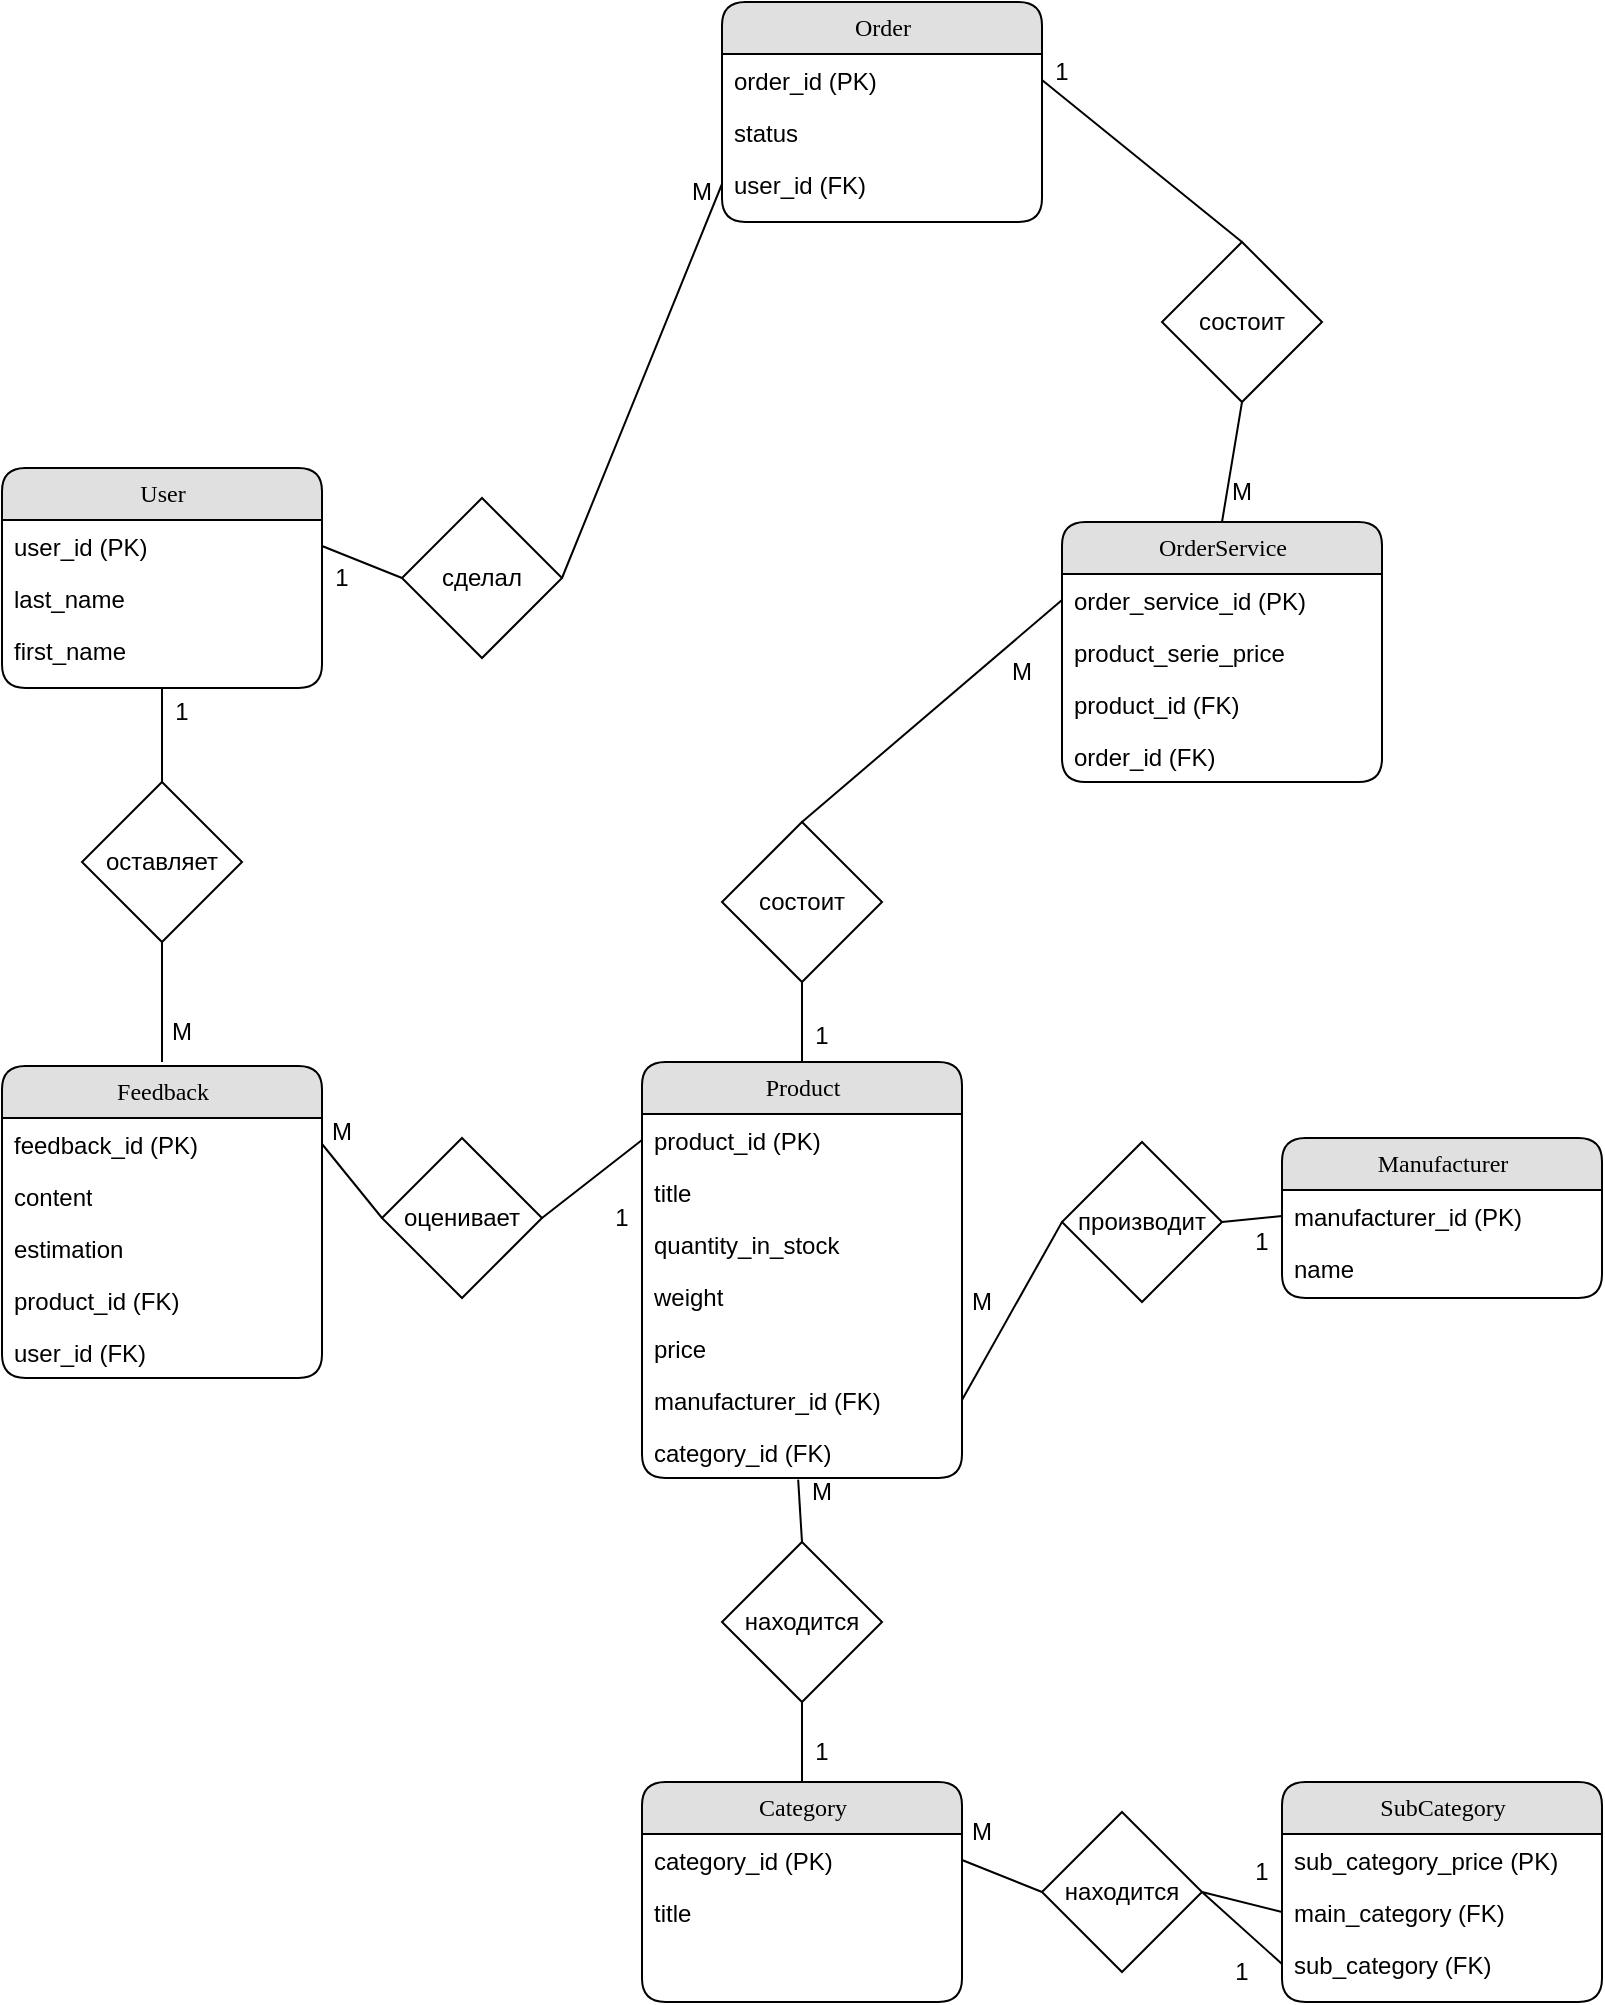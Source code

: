 <mxfile version="24.7.8">
  <diagram name="Page-1" id="b520641d-4fe3-3701-9064-5fc419738815">
    <mxGraphModel dx="1050" dy="1471" grid="1" gridSize="10" guides="1" tooltips="1" connect="1" arrows="1" fold="1" page="1" pageScale="1" pageWidth="1100" pageHeight="850" background="none" math="0" shadow="0">
      <root>
        <mxCell id="0" />
        <mxCell id="1" parent="0" />
        <mxCell id="21ea969265ad0168-6" value="User" style="swimlane;html=1;fontStyle=0;childLayout=stackLayout;horizontal=1;startSize=26;fillColor=#e0e0e0;horizontalStack=0;resizeParent=1;resizeLast=0;collapsible=1;marginBottom=0;swimlaneFillColor=#ffffff;align=center;rounded=1;shadow=0;comic=0;labelBackgroundColor=none;strokeWidth=1;fontFamily=Verdana;fontSize=12" parent="1" vertex="1">
          <mxGeometry x="240" y="23" width="160" height="110" as="geometry" />
        </mxCell>
        <mxCell id="21ea969265ad0168-7" value="user_id (PK)" style="text;html=1;strokeColor=none;fillColor=none;spacingLeft=4;spacingRight=4;whiteSpace=wrap;overflow=hidden;rotatable=0;points=[[0,0.5],[1,0.5]];portConstraint=eastwest;" parent="21ea969265ad0168-6" vertex="1">
          <mxGeometry y="26" width="160" height="26" as="geometry" />
        </mxCell>
        <mxCell id="21ea969265ad0168-8" value="last_name" style="text;html=1;strokeColor=none;fillColor=none;spacingLeft=4;spacingRight=4;whiteSpace=wrap;overflow=hidden;rotatable=0;points=[[0,0.5],[1,0.5]];portConstraint=eastwest;" parent="21ea969265ad0168-6" vertex="1">
          <mxGeometry y="52" width="160" height="26" as="geometry" />
        </mxCell>
        <mxCell id="21ea969265ad0168-9" value="first_name" style="text;html=1;strokeColor=none;fillColor=none;spacingLeft=4;spacingRight=4;whiteSpace=wrap;overflow=hidden;rotatable=0;points=[[0,0.5],[1,0.5]];portConstraint=eastwest;" parent="21ea969265ad0168-6" vertex="1">
          <mxGeometry y="78" width="160" height="26" as="geometry" />
        </mxCell>
        <mxCell id="_oI1_N9EqLS2SGGl7MUP-1" value="Product" style="swimlane;html=1;fontStyle=0;childLayout=stackLayout;horizontal=1;startSize=26;fillColor=#e0e0e0;horizontalStack=0;resizeParent=1;resizeLast=0;collapsible=1;marginBottom=0;swimlaneFillColor=#ffffff;align=center;rounded=1;shadow=0;comic=0;labelBackgroundColor=none;strokeWidth=1;fontFamily=Verdana;fontSize=12" vertex="1" parent="1">
          <mxGeometry x="560" y="320" width="160" height="208" as="geometry" />
        </mxCell>
        <mxCell id="_oI1_N9EqLS2SGGl7MUP-2" value="product_id (PK)" style="text;html=1;strokeColor=none;fillColor=none;spacingLeft=4;spacingRight=4;whiteSpace=wrap;overflow=hidden;rotatable=0;points=[[0,0.5],[1,0.5]];portConstraint=eastwest;" vertex="1" parent="_oI1_N9EqLS2SGGl7MUP-1">
          <mxGeometry y="26" width="160" height="26" as="geometry" />
        </mxCell>
        <mxCell id="_oI1_N9EqLS2SGGl7MUP-3" value="title" style="text;html=1;strokeColor=none;fillColor=none;spacingLeft=4;spacingRight=4;whiteSpace=wrap;overflow=hidden;rotatable=0;points=[[0,0.5],[1,0.5]];portConstraint=eastwest;" vertex="1" parent="_oI1_N9EqLS2SGGl7MUP-1">
          <mxGeometry y="52" width="160" height="26" as="geometry" />
        </mxCell>
        <mxCell id="_oI1_N9EqLS2SGGl7MUP-4" value="quantity_in_stock" style="text;html=1;strokeColor=none;fillColor=none;spacingLeft=4;spacingRight=4;whiteSpace=wrap;overflow=hidden;rotatable=0;points=[[0,0.5],[1,0.5]];portConstraint=eastwest;" vertex="1" parent="_oI1_N9EqLS2SGGl7MUP-1">
          <mxGeometry y="78" width="160" height="26" as="geometry" />
        </mxCell>
        <mxCell id="_oI1_N9EqLS2SGGl7MUP-10" value="weight" style="text;html=1;strokeColor=none;fillColor=none;spacingLeft=4;spacingRight=4;whiteSpace=wrap;overflow=hidden;rotatable=0;points=[[0,0.5],[1,0.5]];portConstraint=eastwest;" vertex="1" parent="_oI1_N9EqLS2SGGl7MUP-1">
          <mxGeometry y="104" width="160" height="26" as="geometry" />
        </mxCell>
        <mxCell id="_oI1_N9EqLS2SGGl7MUP-36" value="price" style="text;html=1;strokeColor=none;fillColor=none;spacingLeft=4;spacingRight=4;whiteSpace=wrap;overflow=hidden;rotatable=0;points=[[0,0.5],[1,0.5]];portConstraint=eastwest;" vertex="1" parent="_oI1_N9EqLS2SGGl7MUP-1">
          <mxGeometry y="130" width="160" height="26" as="geometry" />
        </mxCell>
        <mxCell id="_oI1_N9EqLS2SGGl7MUP-26" value="manufacturer_id (FK)" style="text;html=1;strokeColor=none;fillColor=none;spacingLeft=4;spacingRight=4;whiteSpace=wrap;overflow=hidden;rotatable=0;points=[[0,0.5],[1,0.5]];portConstraint=eastwest;" vertex="1" parent="_oI1_N9EqLS2SGGl7MUP-1">
          <mxGeometry y="156" width="160" height="26" as="geometry" />
        </mxCell>
        <mxCell id="_oI1_N9EqLS2SGGl7MUP-46" value="category_id (FK)" style="text;html=1;strokeColor=none;fillColor=none;spacingLeft=4;spacingRight=4;whiteSpace=wrap;overflow=hidden;rotatable=0;points=[[0,0.5],[1,0.5]];portConstraint=eastwest;" vertex="1" parent="_oI1_N9EqLS2SGGl7MUP-1">
          <mxGeometry y="182" width="160" height="26" as="geometry" />
        </mxCell>
        <mxCell id="_oI1_N9EqLS2SGGl7MUP-6" value="Order" style="swimlane;html=1;fontStyle=0;childLayout=stackLayout;horizontal=1;startSize=26;fillColor=#e0e0e0;horizontalStack=0;resizeParent=1;resizeLast=0;collapsible=1;marginBottom=0;swimlaneFillColor=#ffffff;align=center;rounded=1;shadow=0;comic=0;labelBackgroundColor=none;strokeWidth=1;fontFamily=Verdana;fontSize=12" vertex="1" parent="1">
          <mxGeometry x="600" y="-210" width="160" height="110" as="geometry" />
        </mxCell>
        <mxCell id="_oI1_N9EqLS2SGGl7MUP-7" value="order_id (PK)" style="text;html=1;strokeColor=none;fillColor=none;spacingLeft=4;spacingRight=4;whiteSpace=wrap;overflow=hidden;rotatable=0;points=[[0,0.5],[1,0.5]];portConstraint=eastwest;" vertex="1" parent="_oI1_N9EqLS2SGGl7MUP-6">
          <mxGeometry y="26" width="160" height="26" as="geometry" />
        </mxCell>
        <mxCell id="_oI1_N9EqLS2SGGl7MUP-12" value="status" style="text;html=1;strokeColor=none;fillColor=none;spacingLeft=4;spacingRight=4;whiteSpace=wrap;overflow=hidden;rotatable=0;points=[[0,0.5],[1,0.5]];portConstraint=eastwest;" vertex="1" parent="_oI1_N9EqLS2SGGl7MUP-6">
          <mxGeometry y="52" width="160" height="26" as="geometry" />
        </mxCell>
        <mxCell id="_oI1_N9EqLS2SGGl7MUP-37" value="user_id (FK)" style="text;html=1;strokeColor=none;fillColor=none;spacingLeft=4;spacingRight=4;whiteSpace=wrap;overflow=hidden;rotatable=0;points=[[0,0.5],[1,0.5]];portConstraint=eastwest;" vertex="1" parent="_oI1_N9EqLS2SGGl7MUP-6">
          <mxGeometry y="78" width="160" height="26" as="geometry" />
        </mxCell>
        <mxCell id="_oI1_N9EqLS2SGGl7MUP-13" value="Category" style="swimlane;html=1;fontStyle=0;childLayout=stackLayout;horizontal=1;startSize=26;fillColor=#e0e0e0;horizontalStack=0;resizeParent=1;resizeLast=0;collapsible=1;marginBottom=0;swimlaneFillColor=#ffffff;align=center;rounded=1;shadow=0;comic=0;labelBackgroundColor=none;strokeWidth=1;fontFamily=Verdana;fontSize=12" vertex="1" parent="1">
          <mxGeometry x="560" y="680" width="160" height="110" as="geometry" />
        </mxCell>
        <mxCell id="_oI1_N9EqLS2SGGl7MUP-14" value="category_id (PK)" style="text;html=1;strokeColor=none;fillColor=none;spacingLeft=4;spacingRight=4;whiteSpace=wrap;overflow=hidden;rotatable=0;points=[[0,0.5],[1,0.5]];portConstraint=eastwest;" vertex="1" parent="_oI1_N9EqLS2SGGl7MUP-13">
          <mxGeometry y="26" width="160" height="26" as="geometry" />
        </mxCell>
        <mxCell id="_oI1_N9EqLS2SGGl7MUP-15" value="title" style="text;html=1;strokeColor=none;fillColor=none;spacingLeft=4;spacingRight=4;whiteSpace=wrap;overflow=hidden;rotatable=0;points=[[0,0.5],[1,0.5]];portConstraint=eastwest;" vertex="1" parent="_oI1_N9EqLS2SGGl7MUP-13">
          <mxGeometry y="52" width="160" height="26" as="geometry" />
        </mxCell>
        <mxCell id="_oI1_N9EqLS2SGGl7MUP-17" value="производит" style="rhombus;whiteSpace=wrap;html=1;" vertex="1" parent="1">
          <mxGeometry x="770" y="360" width="80" height="80" as="geometry" />
        </mxCell>
        <mxCell id="_oI1_N9EqLS2SGGl7MUP-18" value="состоит" style="rhombus;whiteSpace=wrap;html=1;" vertex="1" parent="1">
          <mxGeometry x="600" y="200" width="80" height="80" as="geometry" />
        </mxCell>
        <mxCell id="_oI1_N9EqLS2SGGl7MUP-19" value="находится" style="rhombus;whiteSpace=wrap;html=1;" vertex="1" parent="1">
          <mxGeometry x="600" y="560" width="80" height="80" as="geometry" />
        </mxCell>
        <mxCell id="_oI1_N9EqLS2SGGl7MUP-20" value="сделал" style="rhombus;whiteSpace=wrap;html=1;" vertex="1" parent="1">
          <mxGeometry x="440" y="38" width="80" height="80" as="geometry" />
        </mxCell>
        <mxCell id="_oI1_N9EqLS2SGGl7MUP-21" value="&lt;span style=&quot;white-space: pre-wrap;&quot; data-src-align=&quot;0:13&quot; class=&quot;EzKURWReUAB5oZgtQNkl&quot;&gt;Manufacturer&lt;/span&gt;" style="swimlane;html=1;fontStyle=0;childLayout=stackLayout;horizontal=1;startSize=26;fillColor=#e0e0e0;horizontalStack=0;resizeParent=1;resizeLast=0;collapsible=1;marginBottom=0;swimlaneFillColor=#ffffff;align=center;rounded=1;shadow=0;comic=0;labelBackgroundColor=none;strokeWidth=1;fontFamily=Verdana;fontSize=12" vertex="1" parent="1">
          <mxGeometry x="880" y="358" width="160" height="80" as="geometry" />
        </mxCell>
        <mxCell id="_oI1_N9EqLS2SGGl7MUP-22" value="manufacturer_id (PK)" style="text;html=1;strokeColor=none;fillColor=none;spacingLeft=4;spacingRight=4;whiteSpace=wrap;overflow=hidden;rotatable=0;points=[[0,0.5],[1,0.5]];portConstraint=eastwest;" vertex="1" parent="_oI1_N9EqLS2SGGl7MUP-21">
          <mxGeometry y="26" width="160" height="26" as="geometry" />
        </mxCell>
        <mxCell id="_oI1_N9EqLS2SGGl7MUP-23" value="name" style="text;html=1;strokeColor=none;fillColor=none;spacingLeft=4;spacingRight=4;whiteSpace=wrap;overflow=hidden;rotatable=0;points=[[0,0.5],[1,0.5]];portConstraint=eastwest;" vertex="1" parent="_oI1_N9EqLS2SGGl7MUP-21">
          <mxGeometry y="52" width="160" height="26" as="geometry" />
        </mxCell>
        <mxCell id="_oI1_N9EqLS2SGGl7MUP-27" value="Feedback" style="swimlane;html=1;fontStyle=0;childLayout=stackLayout;horizontal=1;startSize=26;fillColor=#e0e0e0;horizontalStack=0;resizeParent=1;resizeLast=0;collapsible=1;marginBottom=0;swimlaneFillColor=#ffffff;align=center;rounded=1;shadow=0;comic=0;labelBackgroundColor=none;strokeWidth=1;fontFamily=Verdana;fontSize=12" vertex="1" parent="1">
          <mxGeometry x="240" y="322" width="160" height="156" as="geometry" />
        </mxCell>
        <mxCell id="_oI1_N9EqLS2SGGl7MUP-28" value="feedback_id (PK)" style="text;html=1;strokeColor=none;fillColor=none;spacingLeft=4;spacingRight=4;whiteSpace=wrap;overflow=hidden;rotatable=0;points=[[0,0.5],[1,0.5]];portConstraint=eastwest;" vertex="1" parent="_oI1_N9EqLS2SGGl7MUP-27">
          <mxGeometry y="26" width="160" height="26" as="geometry" />
        </mxCell>
        <mxCell id="_oI1_N9EqLS2SGGl7MUP-29" value="content" style="text;html=1;strokeColor=none;fillColor=none;spacingLeft=4;spacingRight=4;whiteSpace=wrap;overflow=hidden;rotatable=0;points=[[0,0.5],[1,0.5]];portConstraint=eastwest;" vertex="1" parent="_oI1_N9EqLS2SGGl7MUP-27">
          <mxGeometry y="52" width="160" height="26" as="geometry" />
        </mxCell>
        <mxCell id="_oI1_N9EqLS2SGGl7MUP-30" value="estimation" style="text;html=1;strokeColor=none;fillColor=none;spacingLeft=4;spacingRight=4;whiteSpace=wrap;overflow=hidden;rotatable=0;points=[[0,0.5],[1,0.5]];portConstraint=eastwest;" vertex="1" parent="_oI1_N9EqLS2SGGl7MUP-27">
          <mxGeometry y="78" width="160" height="26" as="geometry" />
        </mxCell>
        <mxCell id="_oI1_N9EqLS2SGGl7MUP-31" value="product_id (FK)" style="text;html=1;strokeColor=none;fillColor=none;spacingLeft=4;spacingRight=4;whiteSpace=wrap;overflow=hidden;rotatable=0;points=[[0,0.5],[1,0.5]];portConstraint=eastwest;" vertex="1" parent="_oI1_N9EqLS2SGGl7MUP-27">
          <mxGeometry y="104" width="160" height="26" as="geometry" />
        </mxCell>
        <mxCell id="_oI1_N9EqLS2SGGl7MUP-34" value="user_id (FK)" style="text;html=1;strokeColor=none;fillColor=none;spacingLeft=4;spacingRight=4;whiteSpace=wrap;overflow=hidden;rotatable=0;points=[[0,0.5],[1,0.5]];portConstraint=eastwest;" vertex="1" parent="_oI1_N9EqLS2SGGl7MUP-27">
          <mxGeometry y="130" width="160" height="26" as="geometry" />
        </mxCell>
        <mxCell id="_oI1_N9EqLS2SGGl7MUP-33" value="оставляет" style="rhombus;whiteSpace=wrap;html=1;" vertex="1" parent="1">
          <mxGeometry x="280" y="180" width="80" height="80" as="geometry" />
        </mxCell>
        <mxCell id="_oI1_N9EqLS2SGGl7MUP-35" value="оценивает" style="rhombus;whiteSpace=wrap;html=1;" vertex="1" parent="1">
          <mxGeometry x="430" y="358" width="80" height="80" as="geometry" />
        </mxCell>
        <mxCell id="_oI1_N9EqLS2SGGl7MUP-39" value="" style="endArrow=none;html=1;rounded=0;entryX=0;entryY=0.5;entryDx=0;entryDy=0;exitX=1;exitY=0.5;exitDx=0;exitDy=0;" edge="1" parent="1" source="_oI1_N9EqLS2SGGl7MUP-26" target="_oI1_N9EqLS2SGGl7MUP-17">
          <mxGeometry width="50" height="50" relative="1" as="geometry">
            <mxPoint x="640" y="330" as="sourcePoint" />
            <mxPoint x="690" y="280" as="targetPoint" />
          </mxGeometry>
        </mxCell>
        <mxCell id="_oI1_N9EqLS2SGGl7MUP-41" value="" style="endArrow=none;html=1;rounded=0;exitX=1;exitY=0.5;exitDx=0;exitDy=0;entryX=0;entryY=0.5;entryDx=0;entryDy=0;" edge="1" parent="1" source="21ea969265ad0168-7" target="_oI1_N9EqLS2SGGl7MUP-20">
          <mxGeometry width="50" height="50" relative="1" as="geometry">
            <mxPoint x="410" y="170" as="sourcePoint" />
            <mxPoint x="460" y="120" as="targetPoint" />
          </mxGeometry>
        </mxCell>
        <mxCell id="_oI1_N9EqLS2SGGl7MUP-42" value="" style="endArrow=none;html=1;rounded=0;exitX=1;exitY=0.5;exitDx=0;exitDy=0;entryX=0;entryY=0.5;entryDx=0;entryDy=0;" edge="1" parent="1" source="_oI1_N9EqLS2SGGl7MUP-20" target="_oI1_N9EqLS2SGGl7MUP-37">
          <mxGeometry width="50" height="50" relative="1" as="geometry">
            <mxPoint x="410" y="72" as="sourcePoint" />
            <mxPoint x="450" y="88" as="targetPoint" />
          </mxGeometry>
        </mxCell>
        <mxCell id="_oI1_N9EqLS2SGGl7MUP-44" value="" style="endArrow=none;html=1;rounded=0;entryX=1;entryY=0.5;entryDx=0;entryDy=0;exitX=0;exitY=0.5;exitDx=0;exitDy=0;" edge="1" parent="1" source="_oI1_N9EqLS2SGGl7MUP-22" target="_oI1_N9EqLS2SGGl7MUP-17">
          <mxGeometry width="50" height="50" relative="1" as="geometry">
            <mxPoint x="730" y="499" as="sourcePoint" />
            <mxPoint x="780" y="410" as="targetPoint" />
          </mxGeometry>
        </mxCell>
        <mxCell id="_oI1_N9EqLS2SGGl7MUP-47" value="" style="endArrow=none;html=1;rounded=0;entryX=0.488;entryY=1.031;entryDx=0;entryDy=0;exitX=0.5;exitY=0;exitDx=0;exitDy=0;entryPerimeter=0;" edge="1" parent="1" source="_oI1_N9EqLS2SGGl7MUP-19" target="_oI1_N9EqLS2SGGl7MUP-46">
          <mxGeometry width="50" height="50" relative="1" as="geometry">
            <mxPoint x="730" y="499" as="sourcePoint" />
            <mxPoint x="780" y="410" as="targetPoint" />
          </mxGeometry>
        </mxCell>
        <mxCell id="_oI1_N9EqLS2SGGl7MUP-48" value="" style="endArrow=none;html=1;rounded=0;entryX=0.5;entryY=1;entryDx=0;entryDy=0;exitX=0.5;exitY=0;exitDx=0;exitDy=0;" edge="1" parent="1" source="_oI1_N9EqLS2SGGl7MUP-13" target="_oI1_N9EqLS2SGGl7MUP-19">
          <mxGeometry width="50" height="50" relative="1" as="geometry">
            <mxPoint x="650" y="570" as="sourcePoint" />
            <mxPoint x="648" y="539" as="targetPoint" />
          </mxGeometry>
        </mxCell>
        <mxCell id="_oI1_N9EqLS2SGGl7MUP-49" value="" style="endArrow=none;html=1;rounded=0;exitX=0.5;exitY=1;exitDx=0;exitDy=0;entryX=0.5;entryY=0;entryDx=0;entryDy=0;" edge="1" parent="1" source="21ea969265ad0168-6" target="_oI1_N9EqLS2SGGl7MUP-33">
          <mxGeometry width="50" height="50" relative="1" as="geometry">
            <mxPoint x="410" y="72" as="sourcePoint" />
            <mxPoint x="450" y="88" as="targetPoint" />
          </mxGeometry>
        </mxCell>
        <mxCell id="_oI1_N9EqLS2SGGl7MUP-50" value="" style="endArrow=none;html=1;rounded=0;entryX=0.5;entryY=1;entryDx=0;entryDy=0;" edge="1" parent="1" target="_oI1_N9EqLS2SGGl7MUP-33">
          <mxGeometry width="50" height="50" relative="1" as="geometry">
            <mxPoint x="320" y="320" as="sourcePoint" />
            <mxPoint x="330" y="190" as="targetPoint" />
          </mxGeometry>
        </mxCell>
        <mxCell id="_oI1_N9EqLS2SGGl7MUP-51" value="" style="endArrow=none;html=1;rounded=0;exitX=0;exitY=0.5;exitDx=0;exitDy=0;entryX=1;entryY=0.5;entryDx=0;entryDy=0;" edge="1" parent="1" source="_oI1_N9EqLS2SGGl7MUP-35" target="_oI1_N9EqLS2SGGl7MUP-28">
          <mxGeometry width="50" height="50" relative="1" as="geometry">
            <mxPoint x="340" y="153" as="sourcePoint" />
            <mxPoint x="340" y="200" as="targetPoint" />
          </mxGeometry>
        </mxCell>
        <mxCell id="_oI1_N9EqLS2SGGl7MUP-52" value="" style="endArrow=none;html=1;rounded=0;exitX=1;exitY=0.5;exitDx=0;exitDy=0;entryX=0;entryY=0.5;entryDx=0;entryDy=0;" edge="1" parent="1" source="_oI1_N9EqLS2SGGl7MUP-35" target="_oI1_N9EqLS2SGGl7MUP-2">
          <mxGeometry width="50" height="50" relative="1" as="geometry">
            <mxPoint x="440" y="408" as="sourcePoint" />
            <mxPoint x="410" y="371" as="targetPoint" />
          </mxGeometry>
        </mxCell>
        <mxCell id="_oI1_N9EqLS2SGGl7MUP-54" value="" style="endArrow=none;html=1;rounded=0;exitX=0.5;exitY=1;exitDx=0;exitDy=0;entryX=0.5;entryY=0;entryDx=0;entryDy=0;" edge="1" parent="1" source="_oI1_N9EqLS2SGGl7MUP-18" target="_oI1_N9EqLS2SGGl7MUP-1">
          <mxGeometry width="50" height="50" relative="1" as="geometry">
            <mxPoint x="654" y="196" as="sourcePoint" />
            <mxPoint x="650" y="210" as="targetPoint" />
          </mxGeometry>
        </mxCell>
        <mxCell id="_oI1_N9EqLS2SGGl7MUP-55" value="OrderService" style="swimlane;html=1;fontStyle=0;childLayout=stackLayout;horizontal=1;startSize=26;fillColor=#e0e0e0;horizontalStack=0;resizeParent=1;resizeLast=0;collapsible=1;marginBottom=0;swimlaneFillColor=#ffffff;align=center;rounded=1;shadow=0;comic=0;labelBackgroundColor=none;strokeWidth=1;fontFamily=Verdana;fontSize=12" vertex="1" parent="1">
          <mxGeometry x="770" y="50" width="160" height="130" as="geometry" />
        </mxCell>
        <mxCell id="_oI1_N9EqLS2SGGl7MUP-56" value="order_service_id (PK)" style="text;html=1;strokeColor=none;fillColor=none;spacingLeft=4;spacingRight=4;whiteSpace=wrap;overflow=hidden;rotatable=0;points=[[0,0.5],[1,0.5]];portConstraint=eastwest;" vertex="1" parent="_oI1_N9EqLS2SGGl7MUP-55">
          <mxGeometry y="26" width="160" height="26" as="geometry" />
        </mxCell>
        <mxCell id="_oI1_N9EqLS2SGGl7MUP-61" value="product_serie_price" style="text;html=1;strokeColor=none;fillColor=none;spacingLeft=4;spacingRight=4;whiteSpace=wrap;overflow=hidden;rotatable=0;points=[[0,0.5],[1,0.5]];portConstraint=eastwest;" vertex="1" parent="_oI1_N9EqLS2SGGl7MUP-55">
          <mxGeometry y="52" width="160" height="26" as="geometry" />
        </mxCell>
        <mxCell id="_oI1_N9EqLS2SGGl7MUP-62" value="product_id (FK)" style="text;html=1;strokeColor=none;fillColor=none;spacingLeft=4;spacingRight=4;whiteSpace=wrap;overflow=hidden;rotatable=0;points=[[0,0.5],[1,0.5]];portConstraint=eastwest;" vertex="1" parent="_oI1_N9EqLS2SGGl7MUP-55">
          <mxGeometry y="78" width="160" height="26" as="geometry" />
        </mxCell>
        <mxCell id="_oI1_N9EqLS2SGGl7MUP-83" value="order_id (FK)" style="text;html=1;strokeColor=none;fillColor=none;spacingLeft=4;spacingRight=4;whiteSpace=wrap;overflow=hidden;rotatable=0;points=[[0,0.5],[1,0.5]];portConstraint=eastwest;" vertex="1" parent="_oI1_N9EqLS2SGGl7MUP-55">
          <mxGeometry y="104" width="160" height="26" as="geometry" />
        </mxCell>
        <mxCell id="_oI1_N9EqLS2SGGl7MUP-64" value="" style="endArrow=none;html=1;rounded=0;exitX=0.5;exitY=0;exitDx=0;exitDy=0;entryX=0;entryY=0.5;entryDx=0;entryDy=0;" edge="1" parent="1" source="_oI1_N9EqLS2SGGl7MUP-18" target="_oI1_N9EqLS2SGGl7MUP-56">
          <mxGeometry width="50" height="50" relative="1" as="geometry">
            <mxPoint x="540" y="98" as="sourcePoint" />
            <mxPoint x="620" y="-47" as="targetPoint" />
          </mxGeometry>
        </mxCell>
        <mxCell id="_oI1_N9EqLS2SGGl7MUP-65" value="состоит" style="rhombus;whiteSpace=wrap;html=1;" vertex="1" parent="1">
          <mxGeometry x="820" y="-90" width="80" height="80" as="geometry" />
        </mxCell>
        <mxCell id="_oI1_N9EqLS2SGGl7MUP-66" value="" style="endArrow=none;html=1;rounded=0;exitX=0.5;exitY=1;exitDx=0;exitDy=0;entryX=0.5;entryY=0;entryDx=0;entryDy=0;" edge="1" parent="1" source="_oI1_N9EqLS2SGGl7MUP-65" target="_oI1_N9EqLS2SGGl7MUP-55">
          <mxGeometry width="50" height="50" relative="1" as="geometry">
            <mxPoint x="650" y="210" as="sourcePoint" />
            <mxPoint x="780" y="99" as="targetPoint" />
          </mxGeometry>
        </mxCell>
        <mxCell id="_oI1_N9EqLS2SGGl7MUP-67" value="" style="endArrow=none;html=1;rounded=0;exitX=0.5;exitY=0;exitDx=0;exitDy=0;entryX=1;entryY=0.5;entryDx=0;entryDy=0;" edge="1" parent="1" source="_oI1_N9EqLS2SGGl7MUP-65" target="_oI1_N9EqLS2SGGl7MUP-7">
          <mxGeometry width="50" height="50" relative="1" as="geometry">
            <mxPoint x="660" y="220" as="sourcePoint" />
            <mxPoint x="790" y="109" as="targetPoint" />
          </mxGeometry>
        </mxCell>
        <mxCell id="_oI1_N9EqLS2SGGl7MUP-68" value="1" style="text;html=1;align=center;verticalAlign=middle;whiteSpace=wrap;rounded=0;" vertex="1" parent="1">
          <mxGeometry x="740" y="-190" width="60" height="30" as="geometry" />
        </mxCell>
        <mxCell id="_oI1_N9EqLS2SGGl7MUP-69" value="М" style="text;html=1;align=center;verticalAlign=middle;whiteSpace=wrap;rounded=0;" vertex="1" parent="1">
          <mxGeometry x="830" y="20" width="60" height="30" as="geometry" />
        </mxCell>
        <mxCell id="_oI1_N9EqLS2SGGl7MUP-70" value="М" style="text;html=1;align=center;verticalAlign=middle;whiteSpace=wrap;rounded=0;" vertex="1" parent="1">
          <mxGeometry x="300" y="290" width="60" height="30" as="geometry" />
        </mxCell>
        <mxCell id="_oI1_N9EqLS2SGGl7MUP-72" value="1" style="text;html=1;align=center;verticalAlign=middle;whiteSpace=wrap;rounded=0;" vertex="1" parent="1">
          <mxGeometry x="620" y="292" width="60" height="30" as="geometry" />
        </mxCell>
        <mxCell id="_oI1_N9EqLS2SGGl7MUP-73" value="1" style="text;html=1;align=center;verticalAlign=middle;whiteSpace=wrap;rounded=0;" vertex="1" parent="1">
          <mxGeometry x="840" y="395" width="60" height="30" as="geometry" />
        </mxCell>
        <mxCell id="_oI1_N9EqLS2SGGl7MUP-74" value="1" style="text;html=1;align=center;verticalAlign=middle;whiteSpace=wrap;rounded=0;" vertex="1" parent="1">
          <mxGeometry x="620" y="650" width="60" height="30" as="geometry" />
        </mxCell>
        <mxCell id="_oI1_N9EqLS2SGGl7MUP-75" value="1" style="text;html=1;align=center;verticalAlign=middle;whiteSpace=wrap;rounded=0;" vertex="1" parent="1">
          <mxGeometry x="520" y="383" width="60" height="30" as="geometry" />
        </mxCell>
        <mxCell id="_oI1_N9EqLS2SGGl7MUP-76" value="М" style="text;html=1;align=center;verticalAlign=middle;whiteSpace=wrap;rounded=0;" vertex="1" parent="1">
          <mxGeometry x="700" y="425" width="60" height="30" as="geometry" />
        </mxCell>
        <mxCell id="_oI1_N9EqLS2SGGl7MUP-77" value="М" style="text;html=1;align=center;verticalAlign=middle;whiteSpace=wrap;rounded=0;" vertex="1" parent="1">
          <mxGeometry x="620" y="520" width="60" height="30" as="geometry" />
        </mxCell>
        <mxCell id="_oI1_N9EqLS2SGGl7MUP-78" value="М" style="text;html=1;align=center;verticalAlign=middle;whiteSpace=wrap;rounded=0;" vertex="1" parent="1">
          <mxGeometry x="380" y="340" width="60" height="30" as="geometry" />
        </mxCell>
        <mxCell id="_oI1_N9EqLS2SGGl7MUP-79" value="М" style="text;html=1;align=center;verticalAlign=middle;whiteSpace=wrap;rounded=0;" vertex="1" parent="1">
          <mxGeometry x="720" y="110" width="60" height="30" as="geometry" />
        </mxCell>
        <mxCell id="_oI1_N9EqLS2SGGl7MUP-80" value="1" style="text;html=1;align=center;verticalAlign=middle;whiteSpace=wrap;rounded=0;" vertex="1" parent="1">
          <mxGeometry x="300" y="130" width="60" height="30" as="geometry" />
        </mxCell>
        <mxCell id="_oI1_N9EqLS2SGGl7MUP-81" value="1" style="text;html=1;align=center;verticalAlign=middle;whiteSpace=wrap;rounded=0;" vertex="1" parent="1">
          <mxGeometry x="380" y="63" width="60" height="30" as="geometry" />
        </mxCell>
        <mxCell id="_oI1_N9EqLS2SGGl7MUP-82" value="М" style="text;html=1;align=center;verticalAlign=middle;whiteSpace=wrap;rounded=0;" vertex="1" parent="1">
          <mxGeometry x="560" y="-130" width="60" height="30" as="geometry" />
        </mxCell>
        <mxCell id="_oI1_N9EqLS2SGGl7MUP-84" value="SubCategory" style="swimlane;html=1;fontStyle=0;childLayout=stackLayout;horizontal=1;startSize=26;fillColor=#e0e0e0;horizontalStack=0;resizeParent=1;resizeLast=0;collapsible=1;marginBottom=0;swimlaneFillColor=#ffffff;align=center;rounded=1;shadow=0;comic=0;labelBackgroundColor=none;strokeWidth=1;fontFamily=Verdana;fontSize=12" vertex="1" parent="1">
          <mxGeometry x="880" y="680" width="160" height="110" as="geometry" />
        </mxCell>
        <mxCell id="_oI1_N9EqLS2SGGl7MUP-85" value="sub_category_price (PK)" style="text;html=1;strokeColor=none;fillColor=none;spacingLeft=4;spacingRight=4;whiteSpace=wrap;overflow=hidden;rotatable=0;points=[[0,0.5],[1,0.5]];portConstraint=eastwest;" vertex="1" parent="_oI1_N9EqLS2SGGl7MUP-84">
          <mxGeometry y="26" width="160" height="26" as="geometry" />
        </mxCell>
        <mxCell id="_oI1_N9EqLS2SGGl7MUP-86" value="main_category (FK)" style="text;html=1;strokeColor=none;fillColor=none;spacingLeft=4;spacingRight=4;whiteSpace=wrap;overflow=hidden;rotatable=0;points=[[0,0.5],[1,0.5]];portConstraint=eastwest;" vertex="1" parent="_oI1_N9EqLS2SGGl7MUP-84">
          <mxGeometry y="52" width="160" height="26" as="geometry" />
        </mxCell>
        <mxCell id="_oI1_N9EqLS2SGGl7MUP-87" value="sub_category (FK)" style="text;html=1;strokeColor=none;fillColor=none;spacingLeft=4;spacingRight=4;whiteSpace=wrap;overflow=hidden;rotatable=0;points=[[0,0.5],[1,0.5]];portConstraint=eastwest;" vertex="1" parent="_oI1_N9EqLS2SGGl7MUP-84">
          <mxGeometry y="78" width="160" height="26" as="geometry" />
        </mxCell>
        <mxCell id="_oI1_N9EqLS2SGGl7MUP-88" value="находится" style="rhombus;whiteSpace=wrap;html=1;" vertex="1" parent="1">
          <mxGeometry x="760" y="695" width="80" height="80" as="geometry" />
        </mxCell>
        <mxCell id="_oI1_N9EqLS2SGGl7MUP-89" value="" style="endArrow=none;html=1;rounded=0;entryX=0;entryY=0.5;entryDx=0;entryDy=0;exitX=1;exitY=0.5;exitDx=0;exitDy=0;" edge="1" parent="1" source="_oI1_N9EqLS2SGGl7MUP-14" target="_oI1_N9EqLS2SGGl7MUP-88">
          <mxGeometry width="50" height="50" relative="1" as="geometry">
            <mxPoint x="730" y="499" as="sourcePoint" />
            <mxPoint x="780" y="410" as="targetPoint" />
          </mxGeometry>
        </mxCell>
        <mxCell id="_oI1_N9EqLS2SGGl7MUP-90" value="" style="endArrow=none;html=1;rounded=0;entryX=0;entryY=0.5;entryDx=0;entryDy=0;exitX=1;exitY=0.5;exitDx=0;exitDy=0;" edge="1" parent="1" source="_oI1_N9EqLS2SGGl7MUP-88" target="_oI1_N9EqLS2SGGl7MUP-86">
          <mxGeometry width="50" height="50" relative="1" as="geometry">
            <mxPoint x="740" y="509" as="sourcePoint" />
            <mxPoint x="790" y="420" as="targetPoint" />
          </mxGeometry>
        </mxCell>
        <mxCell id="_oI1_N9EqLS2SGGl7MUP-91" value="" style="endArrow=none;html=1;rounded=0;entryX=0;entryY=0.5;entryDx=0;entryDy=0;exitX=1;exitY=0.5;exitDx=0;exitDy=0;" edge="1" parent="1" source="_oI1_N9EqLS2SGGl7MUP-88" target="_oI1_N9EqLS2SGGl7MUP-87">
          <mxGeometry width="50" height="50" relative="1" as="geometry">
            <mxPoint x="750" y="519" as="sourcePoint" />
            <mxPoint x="800" y="430" as="targetPoint" />
          </mxGeometry>
        </mxCell>
        <mxCell id="_oI1_N9EqLS2SGGl7MUP-92" value="1" style="text;html=1;align=center;verticalAlign=middle;whiteSpace=wrap;rounded=0;" vertex="1" parent="1">
          <mxGeometry x="840" y="710" width="60" height="30" as="geometry" />
        </mxCell>
        <mxCell id="_oI1_N9EqLS2SGGl7MUP-93" value="1" style="text;html=1;align=center;verticalAlign=middle;whiteSpace=wrap;rounded=0;" vertex="1" parent="1">
          <mxGeometry x="830" y="760" width="60" height="30" as="geometry" />
        </mxCell>
        <mxCell id="_oI1_N9EqLS2SGGl7MUP-94" value="М" style="text;html=1;align=center;verticalAlign=middle;whiteSpace=wrap;rounded=0;" vertex="1" parent="1">
          <mxGeometry x="700" y="690" width="60" height="30" as="geometry" />
        </mxCell>
      </root>
    </mxGraphModel>
  </diagram>
</mxfile>
